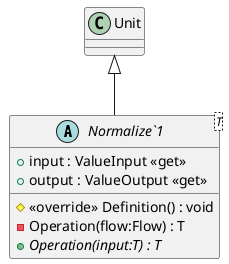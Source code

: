 @startuml
abstract class "Normalize`1"<T> {
    + input : ValueInput <<get>>
    + output : ValueOutput <<get>>
    # <<override>> Definition() : void
    - Operation(flow:Flow) : T
    + {abstract} Operation(input:T) : T
}
Unit <|-- "Normalize`1"
@enduml
